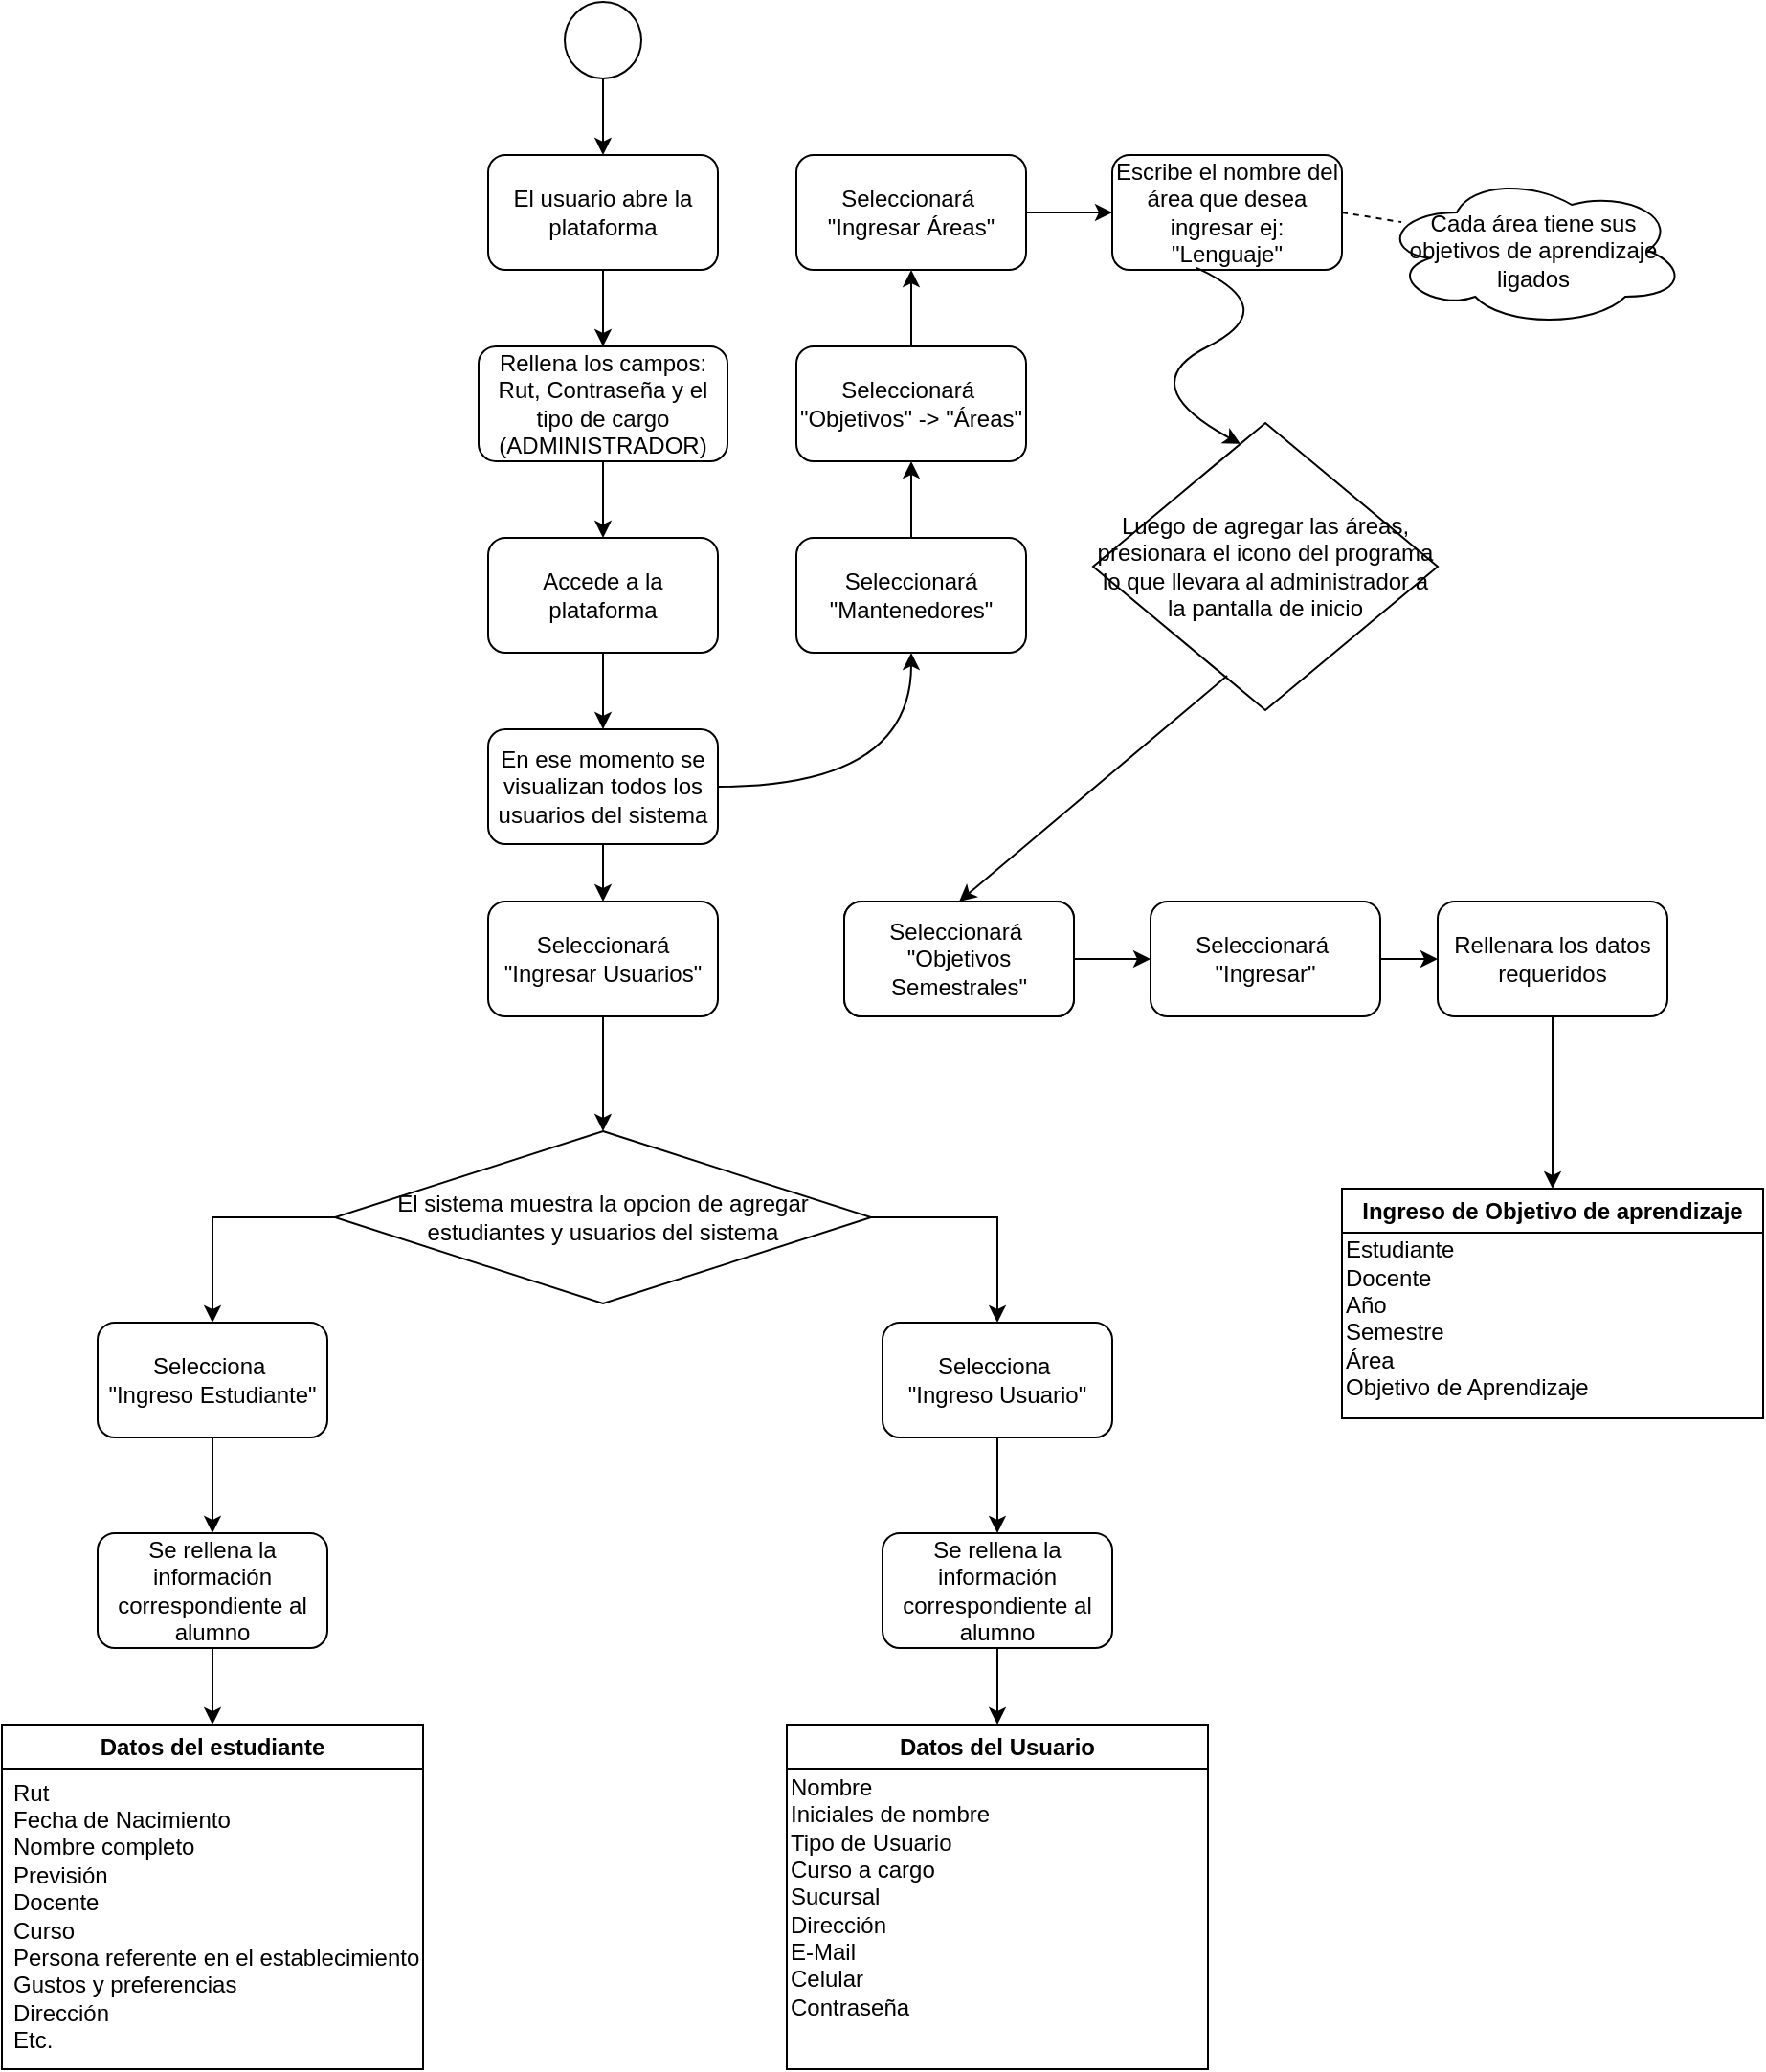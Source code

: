 <mxfile version="24.7.17">
  <diagram name="Página-1" id="MFvBCI-e6w1yFWtb7_3p">
    <mxGraphModel dx="2066" dy="1109" grid="1" gridSize="10" guides="1" tooltips="1" connect="1" arrows="1" fold="1" page="1" pageScale="1" pageWidth="827" pageHeight="1169" math="0" shadow="0">
      <root>
        <mxCell id="0" />
        <mxCell id="1" parent="0" />
        <mxCell id="HxuWuxmSKsvOAfOaySzU-3" style="edgeStyle=orthogonalEdgeStyle;rounded=0;orthogonalLoop=1;jettySize=auto;html=1;entryX=0.5;entryY=0;entryDx=0;entryDy=0;" edge="1" parent="1" source="HxuWuxmSKsvOAfOaySzU-1" target="HxuWuxmSKsvOAfOaySzU-2">
          <mxGeometry relative="1" as="geometry" />
        </mxCell>
        <mxCell id="HxuWuxmSKsvOAfOaySzU-1" value="" style="ellipse;whiteSpace=wrap;html=1;aspect=fixed;" vertex="1" parent="1">
          <mxGeometry x="394" width="40" height="40" as="geometry" />
        </mxCell>
        <mxCell id="HxuWuxmSKsvOAfOaySzU-10" style="edgeStyle=orthogonalEdgeStyle;rounded=0;orthogonalLoop=1;jettySize=auto;html=1;entryX=0.5;entryY=0;entryDx=0;entryDy=0;" edge="1" parent="1" source="HxuWuxmSKsvOAfOaySzU-2" target="HxuWuxmSKsvOAfOaySzU-9">
          <mxGeometry relative="1" as="geometry" />
        </mxCell>
        <mxCell id="HxuWuxmSKsvOAfOaySzU-2" value="El usuario abre la plataforma" style="rounded=1;whiteSpace=wrap;html=1;" vertex="1" parent="1">
          <mxGeometry x="354" y="80" width="120" height="60" as="geometry" />
        </mxCell>
        <mxCell id="HxuWuxmSKsvOAfOaySzU-12" style="edgeStyle=orthogonalEdgeStyle;rounded=0;orthogonalLoop=1;jettySize=auto;html=1;entryX=0.5;entryY=0;entryDx=0;entryDy=0;" edge="1" parent="1" source="HxuWuxmSKsvOAfOaySzU-9" target="HxuWuxmSKsvOAfOaySzU-11">
          <mxGeometry relative="1" as="geometry" />
        </mxCell>
        <mxCell id="HxuWuxmSKsvOAfOaySzU-9" value="Rellena los campos: Rut, Contraseña y el tipo de cargo (ADMINISTRADOR)" style="rounded=1;whiteSpace=wrap;html=1;" vertex="1" parent="1">
          <mxGeometry x="349" y="180" width="130" height="60" as="geometry" />
        </mxCell>
        <mxCell id="HxuWuxmSKsvOAfOaySzU-14" style="edgeStyle=orthogonalEdgeStyle;rounded=0;orthogonalLoop=1;jettySize=auto;html=1;entryX=0.5;entryY=0;entryDx=0;entryDy=0;" edge="1" parent="1" source="HxuWuxmSKsvOAfOaySzU-11" target="HxuWuxmSKsvOAfOaySzU-13">
          <mxGeometry relative="1" as="geometry" />
        </mxCell>
        <mxCell id="HxuWuxmSKsvOAfOaySzU-11" value="Accede a la plataforma" style="rounded=1;whiteSpace=wrap;html=1;" vertex="1" parent="1">
          <mxGeometry x="354" y="280" width="120" height="60" as="geometry" />
        </mxCell>
        <mxCell id="HxuWuxmSKsvOAfOaySzU-19" style="edgeStyle=orthogonalEdgeStyle;rounded=0;orthogonalLoop=1;jettySize=auto;html=1;entryX=0.5;entryY=0;entryDx=0;entryDy=0;" edge="1" parent="1" source="HxuWuxmSKsvOAfOaySzU-13" target="HxuWuxmSKsvOAfOaySzU-18">
          <mxGeometry relative="1" as="geometry" />
        </mxCell>
        <mxCell id="HxuWuxmSKsvOAfOaySzU-13" value="En ese momento se visualizan todos los usuarios del sistema" style="rounded=1;whiteSpace=wrap;html=1;" vertex="1" parent="1">
          <mxGeometry x="354" y="380" width="120" height="60" as="geometry" />
        </mxCell>
        <mxCell id="HxuWuxmSKsvOAfOaySzU-25" style="edgeStyle=orthogonalEdgeStyle;rounded=0;orthogonalLoop=1;jettySize=auto;html=1;entryX=0.5;entryY=0;entryDx=0;entryDy=0;" edge="1" parent="1" source="HxuWuxmSKsvOAfOaySzU-18" target="HxuWuxmSKsvOAfOaySzU-24">
          <mxGeometry relative="1" as="geometry" />
        </mxCell>
        <mxCell id="HxuWuxmSKsvOAfOaySzU-18" value="Seleccionará &quot;Ingresar Usuarios&quot;" style="rounded=1;whiteSpace=wrap;html=1;" vertex="1" parent="1">
          <mxGeometry x="354" y="470" width="120" height="60" as="geometry" />
        </mxCell>
        <mxCell id="HxuWuxmSKsvOAfOaySzU-23" style="edgeStyle=orthogonalEdgeStyle;rounded=0;orthogonalLoop=1;jettySize=auto;html=1;entryX=0.5;entryY=0;entryDx=0;entryDy=0;" edge="1" parent="1" source="HxuWuxmSKsvOAfOaySzU-20" target="HxuWuxmSKsvOAfOaySzU-22">
          <mxGeometry relative="1" as="geometry" />
        </mxCell>
        <mxCell id="HxuWuxmSKsvOAfOaySzU-20" value="Selecciona&amp;nbsp;&lt;div&gt;&quot;Ingreso Estudiante&quot;&lt;/div&gt;" style="rounded=1;whiteSpace=wrap;html=1;" vertex="1" parent="1">
          <mxGeometry x="150" y="690" width="120" height="60" as="geometry" />
        </mxCell>
        <mxCell id="HxuWuxmSKsvOAfOaySzU-32" style="edgeStyle=orthogonalEdgeStyle;rounded=0;orthogonalLoop=1;jettySize=auto;html=1;entryX=0.5;entryY=0;entryDx=0;entryDy=0;" edge="1" parent="1" source="HxuWuxmSKsvOAfOaySzU-22" target="HxuWuxmSKsvOAfOaySzU-31">
          <mxGeometry relative="1" as="geometry" />
        </mxCell>
        <mxCell id="HxuWuxmSKsvOAfOaySzU-22" value="Se rellena la información correspondiente al alumno" style="rounded=1;whiteSpace=wrap;html=1;" vertex="1" parent="1">
          <mxGeometry x="150" y="800" width="120" height="60" as="geometry" />
        </mxCell>
        <mxCell id="HxuWuxmSKsvOAfOaySzU-29" style="edgeStyle=orthogonalEdgeStyle;rounded=0;orthogonalLoop=1;jettySize=auto;html=1;" edge="1" parent="1" source="HxuWuxmSKsvOAfOaySzU-24" target="HxuWuxmSKsvOAfOaySzU-20">
          <mxGeometry relative="1" as="geometry" />
        </mxCell>
        <mxCell id="HxuWuxmSKsvOAfOaySzU-30" style="edgeStyle=orthogonalEdgeStyle;rounded=0;orthogonalLoop=1;jettySize=auto;html=1;" edge="1" parent="1" source="HxuWuxmSKsvOAfOaySzU-24" target="HxuWuxmSKsvOAfOaySzU-27">
          <mxGeometry relative="1" as="geometry" />
        </mxCell>
        <mxCell id="HxuWuxmSKsvOAfOaySzU-24" value="El sistema muestra la opcion de agregar estudiantes y usuarios del sistema" style="rhombus;whiteSpace=wrap;html=1;" vertex="1" parent="1">
          <mxGeometry x="274" y="590" width="280" height="90" as="geometry" />
        </mxCell>
        <mxCell id="HxuWuxmSKsvOAfOaySzU-26" style="edgeStyle=orthogonalEdgeStyle;rounded=0;orthogonalLoop=1;jettySize=auto;html=1;entryX=0.5;entryY=0;entryDx=0;entryDy=0;" edge="1" parent="1" source="HxuWuxmSKsvOAfOaySzU-27" target="HxuWuxmSKsvOAfOaySzU-28">
          <mxGeometry relative="1" as="geometry" />
        </mxCell>
        <mxCell id="HxuWuxmSKsvOAfOaySzU-27" value="Selecciona&amp;nbsp;&lt;div&gt;&quot;Ingreso Usuario&quot;&lt;/div&gt;" style="rounded=1;whiteSpace=wrap;html=1;" vertex="1" parent="1">
          <mxGeometry x="560" y="690" width="120" height="60" as="geometry" />
        </mxCell>
        <mxCell id="HxuWuxmSKsvOAfOaySzU-37" style="edgeStyle=orthogonalEdgeStyle;rounded=0;orthogonalLoop=1;jettySize=auto;html=1;entryX=0.5;entryY=0;entryDx=0;entryDy=0;" edge="1" parent="1" source="HxuWuxmSKsvOAfOaySzU-28" target="HxuWuxmSKsvOAfOaySzU-35">
          <mxGeometry relative="1" as="geometry" />
        </mxCell>
        <mxCell id="HxuWuxmSKsvOAfOaySzU-28" value="Se rellena la información correspondiente al alumno" style="rounded=1;whiteSpace=wrap;html=1;" vertex="1" parent="1">
          <mxGeometry x="560" y="800" width="120" height="60" as="geometry" />
        </mxCell>
        <mxCell id="HxuWuxmSKsvOAfOaySzU-31" value="Datos del estudiante" style="swimlane;whiteSpace=wrap;html=1;" vertex="1" parent="1">
          <mxGeometry x="100" y="900" width="220" height="180" as="geometry" />
        </mxCell>
        <mxCell id="HxuWuxmSKsvOAfOaySzU-33" value="Rut&lt;div&gt;Fecha de Nacimiento&lt;/div&gt;&lt;div&gt;Nombre completo&lt;/div&gt;&lt;div&gt;Previsión&lt;/div&gt;&lt;div&gt;Docente&lt;/div&gt;&lt;div&gt;Curso&lt;/div&gt;&lt;div&gt;Persona referente en el establecimiento&lt;/div&gt;&lt;div&gt;Gustos y preferencias&lt;/div&gt;&lt;div&gt;Dirección&lt;/div&gt;&lt;div&gt;Etc.&lt;/div&gt;" style="text;html=1;align=left;verticalAlign=middle;resizable=0;points=[];autosize=1;strokeColor=none;fillColor=none;" vertex="1" parent="1">
          <mxGeometry x="104" y="920" width="240" height="160" as="geometry" />
        </mxCell>
        <mxCell id="HxuWuxmSKsvOAfOaySzU-35" value="Datos del Usuario" style="swimlane;whiteSpace=wrap;html=1;" vertex="1" parent="1">
          <mxGeometry x="510" y="900" width="220" height="180" as="geometry">
            <mxRectangle x="510" y="900" width="140" height="30" as="alternateBounds" />
          </mxGeometry>
        </mxCell>
        <mxCell id="HxuWuxmSKsvOAfOaySzU-36" value="Nombre&lt;div&gt;Iniciales de nombre&lt;/div&gt;&lt;div&gt;Tipo de Usuario&lt;/div&gt;&lt;div&gt;Curso a cargo&lt;/div&gt;&lt;div&gt;Sucursal&lt;/div&gt;&lt;div&gt;Dirección&lt;/div&gt;&lt;div&gt;E-Mail&lt;/div&gt;&lt;div&gt;Celular&lt;/div&gt;&lt;div&gt;Contraseña&lt;/div&gt;" style="text;html=1;align=left;verticalAlign=middle;resizable=0;points=[];autosize=1;strokeColor=none;fillColor=none;" vertex="1" parent="1">
          <mxGeometry x="510" y="920" width="130" height="140" as="geometry" />
        </mxCell>
        <mxCell id="HxuWuxmSKsvOAfOaySzU-55" style="edgeStyle=orthogonalEdgeStyle;rounded=0;orthogonalLoop=1;jettySize=auto;html=1;entryX=0.5;entryY=1;entryDx=0;entryDy=0;" edge="1" parent="1" source="HxuWuxmSKsvOAfOaySzU-39" target="HxuWuxmSKsvOAfOaySzU-44">
          <mxGeometry relative="1" as="geometry" />
        </mxCell>
        <mxCell id="HxuWuxmSKsvOAfOaySzU-39" value="Seleccionará &quot;Mantenedores&quot;" style="rounded=1;whiteSpace=wrap;html=1;" vertex="1" parent="1">
          <mxGeometry x="515" y="280" width="120" height="60" as="geometry" />
        </mxCell>
        <mxCell id="HxuWuxmSKsvOAfOaySzU-56" value="" style="edgeStyle=orthogonalEdgeStyle;rounded=0;orthogonalLoop=1;jettySize=auto;html=1;" edge="1" parent="1" source="HxuWuxmSKsvOAfOaySzU-44" target="HxuWuxmSKsvOAfOaySzU-46">
          <mxGeometry relative="1" as="geometry" />
        </mxCell>
        <mxCell id="HxuWuxmSKsvOAfOaySzU-44" value="Seleccionará&amp;nbsp;&lt;div&gt;&quot;Objetivos&quot; -&amp;gt; &quot;&lt;span style=&quot;background-color: initial;&quot;&gt;Áreas&lt;/span&gt;&lt;span style=&quot;background-color: initial;&quot;&gt;&quot;&lt;/span&gt;&lt;/div&gt;" style="rounded=1;whiteSpace=wrap;html=1;" vertex="1" parent="1">
          <mxGeometry x="515" y="180" width="120" height="60" as="geometry" />
        </mxCell>
        <mxCell id="HxuWuxmSKsvOAfOaySzU-57" value="" style="edgeStyle=orthogonalEdgeStyle;rounded=0;orthogonalLoop=1;jettySize=auto;html=1;" edge="1" parent="1" source="HxuWuxmSKsvOAfOaySzU-46" target="HxuWuxmSKsvOAfOaySzU-48">
          <mxGeometry relative="1" as="geometry" />
        </mxCell>
        <mxCell id="HxuWuxmSKsvOAfOaySzU-46" value="Seleccionará&amp;nbsp;&lt;div&gt;&quot;Ingresar Áreas&quot;&lt;/div&gt;" style="rounded=1;whiteSpace=wrap;html=1;" vertex="1" parent="1">
          <mxGeometry x="515" y="80" width="120" height="60" as="geometry" />
        </mxCell>
        <mxCell id="HxuWuxmSKsvOAfOaySzU-48" value="Escribe el nombre del área que desea ingresar ej: &quot;Lenguaje&quot;" style="rounded=1;whiteSpace=wrap;html=1;" vertex="1" parent="1">
          <mxGeometry x="680" y="80" width="120" height="60" as="geometry" />
        </mxCell>
        <mxCell id="HxuWuxmSKsvOAfOaySzU-53" value="" style="curved=1;endArrow=classic;html=1;rounded=0;entryX=0.5;entryY=1;entryDx=0;entryDy=0;" edge="1" parent="1" target="HxuWuxmSKsvOAfOaySzU-39">
          <mxGeometry width="50" height="50" relative="1" as="geometry">
            <mxPoint x="474" y="410" as="sourcePoint" />
            <mxPoint x="524" y="360" as="targetPoint" />
            <Array as="points">
              <mxPoint x="575" y="410" />
            </Array>
          </mxGeometry>
        </mxCell>
        <mxCell id="HxuWuxmSKsvOAfOaySzU-60" value="Cada área tiene sus objetivos de aprendizaje ligados" style="ellipse;shape=cloud;whiteSpace=wrap;html=1;" vertex="1" parent="1">
          <mxGeometry x="820" y="90" width="160" height="80" as="geometry" />
        </mxCell>
        <mxCell id="HxuWuxmSKsvOAfOaySzU-61" value="" style="endArrow=none;dashed=1;html=1;rounded=0;exitX=1;exitY=0.5;exitDx=0;exitDy=0;entryX=0.069;entryY=0.313;entryDx=0;entryDy=0;entryPerimeter=0;" edge="1" parent="1" source="HxuWuxmSKsvOAfOaySzU-48" target="HxuWuxmSKsvOAfOaySzU-60">
          <mxGeometry width="50" height="50" relative="1" as="geometry">
            <mxPoint x="830" y="200" as="sourcePoint" />
            <mxPoint x="880" y="150" as="targetPoint" />
          </mxGeometry>
        </mxCell>
        <mxCell id="HxuWuxmSKsvOAfOaySzU-62" value="Luego de agregar las áreas, presionara el icono del programa lo que llevara al administrador a la pantalla de inicio" style="rhombus;whiteSpace=wrap;html=1;" vertex="1" parent="1">
          <mxGeometry x="670" y="220" width="180" height="150" as="geometry" />
        </mxCell>
        <mxCell id="HxuWuxmSKsvOAfOaySzU-63" value="" style="curved=1;endArrow=classic;html=1;rounded=0;exitX=0.367;exitY=0.983;exitDx=0;exitDy=0;exitPerimeter=0;entryX=0.428;entryY=0.073;entryDx=0;entryDy=0;entryPerimeter=0;" edge="1" parent="1" source="HxuWuxmSKsvOAfOaySzU-48" target="HxuWuxmSKsvOAfOaySzU-62">
          <mxGeometry width="50" height="50" relative="1" as="geometry">
            <mxPoint x="670" y="150" as="sourcePoint" />
            <mxPoint x="740" y="370" as="targetPoint" />
            <Array as="points">
              <mxPoint x="770" y="160" />
              <mxPoint x="690" y="200" />
            </Array>
          </mxGeometry>
        </mxCell>
        <mxCell id="HxuWuxmSKsvOAfOaySzU-64" value="" style="rounded=1;whiteSpace=wrap;html=1;" vertex="1" parent="1">
          <mxGeometry x="540" y="470" width="120" height="60" as="geometry" />
        </mxCell>
        <mxCell id="HxuWuxmSKsvOAfOaySzU-65" value="" style="endArrow=classic;html=1;rounded=0;exitX=0.389;exitY=0.88;exitDx=0;exitDy=0;entryX=0.5;entryY=0;entryDx=0;entryDy=0;exitPerimeter=0;" edge="1" parent="1" source="HxuWuxmSKsvOAfOaySzU-62" target="HxuWuxmSKsvOAfOaySzU-64">
          <mxGeometry width="50" height="50" relative="1" as="geometry">
            <mxPoint x="730" y="460" as="sourcePoint" />
            <mxPoint x="780" y="410" as="targetPoint" />
          </mxGeometry>
        </mxCell>
        <mxCell id="HxuWuxmSKsvOAfOaySzU-68" value="" style="edgeStyle=orthogonalEdgeStyle;rounded=0;orthogonalLoop=1;jettySize=auto;html=1;" edge="1" parent="1" source="HxuWuxmSKsvOAfOaySzU-66" target="HxuWuxmSKsvOAfOaySzU-67">
          <mxGeometry relative="1" as="geometry" />
        </mxCell>
        <mxCell id="HxuWuxmSKsvOAfOaySzU-66" value="Seleccionará&amp;nbsp;&lt;div&gt;&quot;Objetivos Semestrales&quot;&lt;/div&gt;" style="rounded=1;whiteSpace=wrap;html=1;" vertex="1" parent="1">
          <mxGeometry x="540" y="470" width="120" height="60" as="geometry" />
        </mxCell>
        <mxCell id="HxuWuxmSKsvOAfOaySzU-70" value="" style="edgeStyle=orthogonalEdgeStyle;rounded=0;orthogonalLoop=1;jettySize=auto;html=1;" edge="1" parent="1" source="HxuWuxmSKsvOAfOaySzU-67" target="HxuWuxmSKsvOAfOaySzU-69">
          <mxGeometry relative="1" as="geometry" />
        </mxCell>
        <mxCell id="HxuWuxmSKsvOAfOaySzU-67" value="Seleccionará&amp;nbsp;&lt;div&gt;&quot;Ingresar&quot;&lt;/div&gt;" style="rounded=1;whiteSpace=wrap;html=1;" vertex="1" parent="1">
          <mxGeometry x="700" y="470" width="120" height="60" as="geometry" />
        </mxCell>
        <mxCell id="HxuWuxmSKsvOAfOaySzU-75" value="" style="edgeStyle=orthogonalEdgeStyle;rounded=0;orthogonalLoop=1;jettySize=auto;html=1;" edge="1" parent="1" source="HxuWuxmSKsvOAfOaySzU-69" target="HxuWuxmSKsvOAfOaySzU-73">
          <mxGeometry relative="1" as="geometry" />
        </mxCell>
        <mxCell id="HxuWuxmSKsvOAfOaySzU-69" value="Rellenara los datos requeridos" style="rounded=1;whiteSpace=wrap;html=1;" vertex="1" parent="1">
          <mxGeometry x="850" y="470" width="120" height="60" as="geometry" />
        </mxCell>
        <mxCell id="HxuWuxmSKsvOAfOaySzU-73" value="Ingreso de Objetivo de aprendizaje" style="swimlane;whiteSpace=wrap;html=1;" vertex="1" parent="1">
          <mxGeometry x="800" y="620" width="220" height="120" as="geometry">
            <mxRectangle x="510" y="900" width="140" height="30" as="alternateBounds" />
          </mxGeometry>
        </mxCell>
        <mxCell id="HxuWuxmSKsvOAfOaySzU-74" value="Estudiante&lt;div&gt;Docente&lt;/div&gt;&lt;div&gt;Año&lt;/div&gt;&lt;div&gt;Semestre&lt;/div&gt;&lt;div&gt;Área&lt;/div&gt;&lt;div&gt;Objetivo de Aprendizaje&lt;/div&gt;&lt;div&gt;&lt;br&gt;&lt;/div&gt;" style="text;html=1;align=left;verticalAlign=middle;resizable=0;points=[];autosize=1;strokeColor=none;fillColor=none;" vertex="1" parent="HxuWuxmSKsvOAfOaySzU-73">
          <mxGeometry y="20" width="150" height="110" as="geometry" />
        </mxCell>
      </root>
    </mxGraphModel>
  </diagram>
</mxfile>
